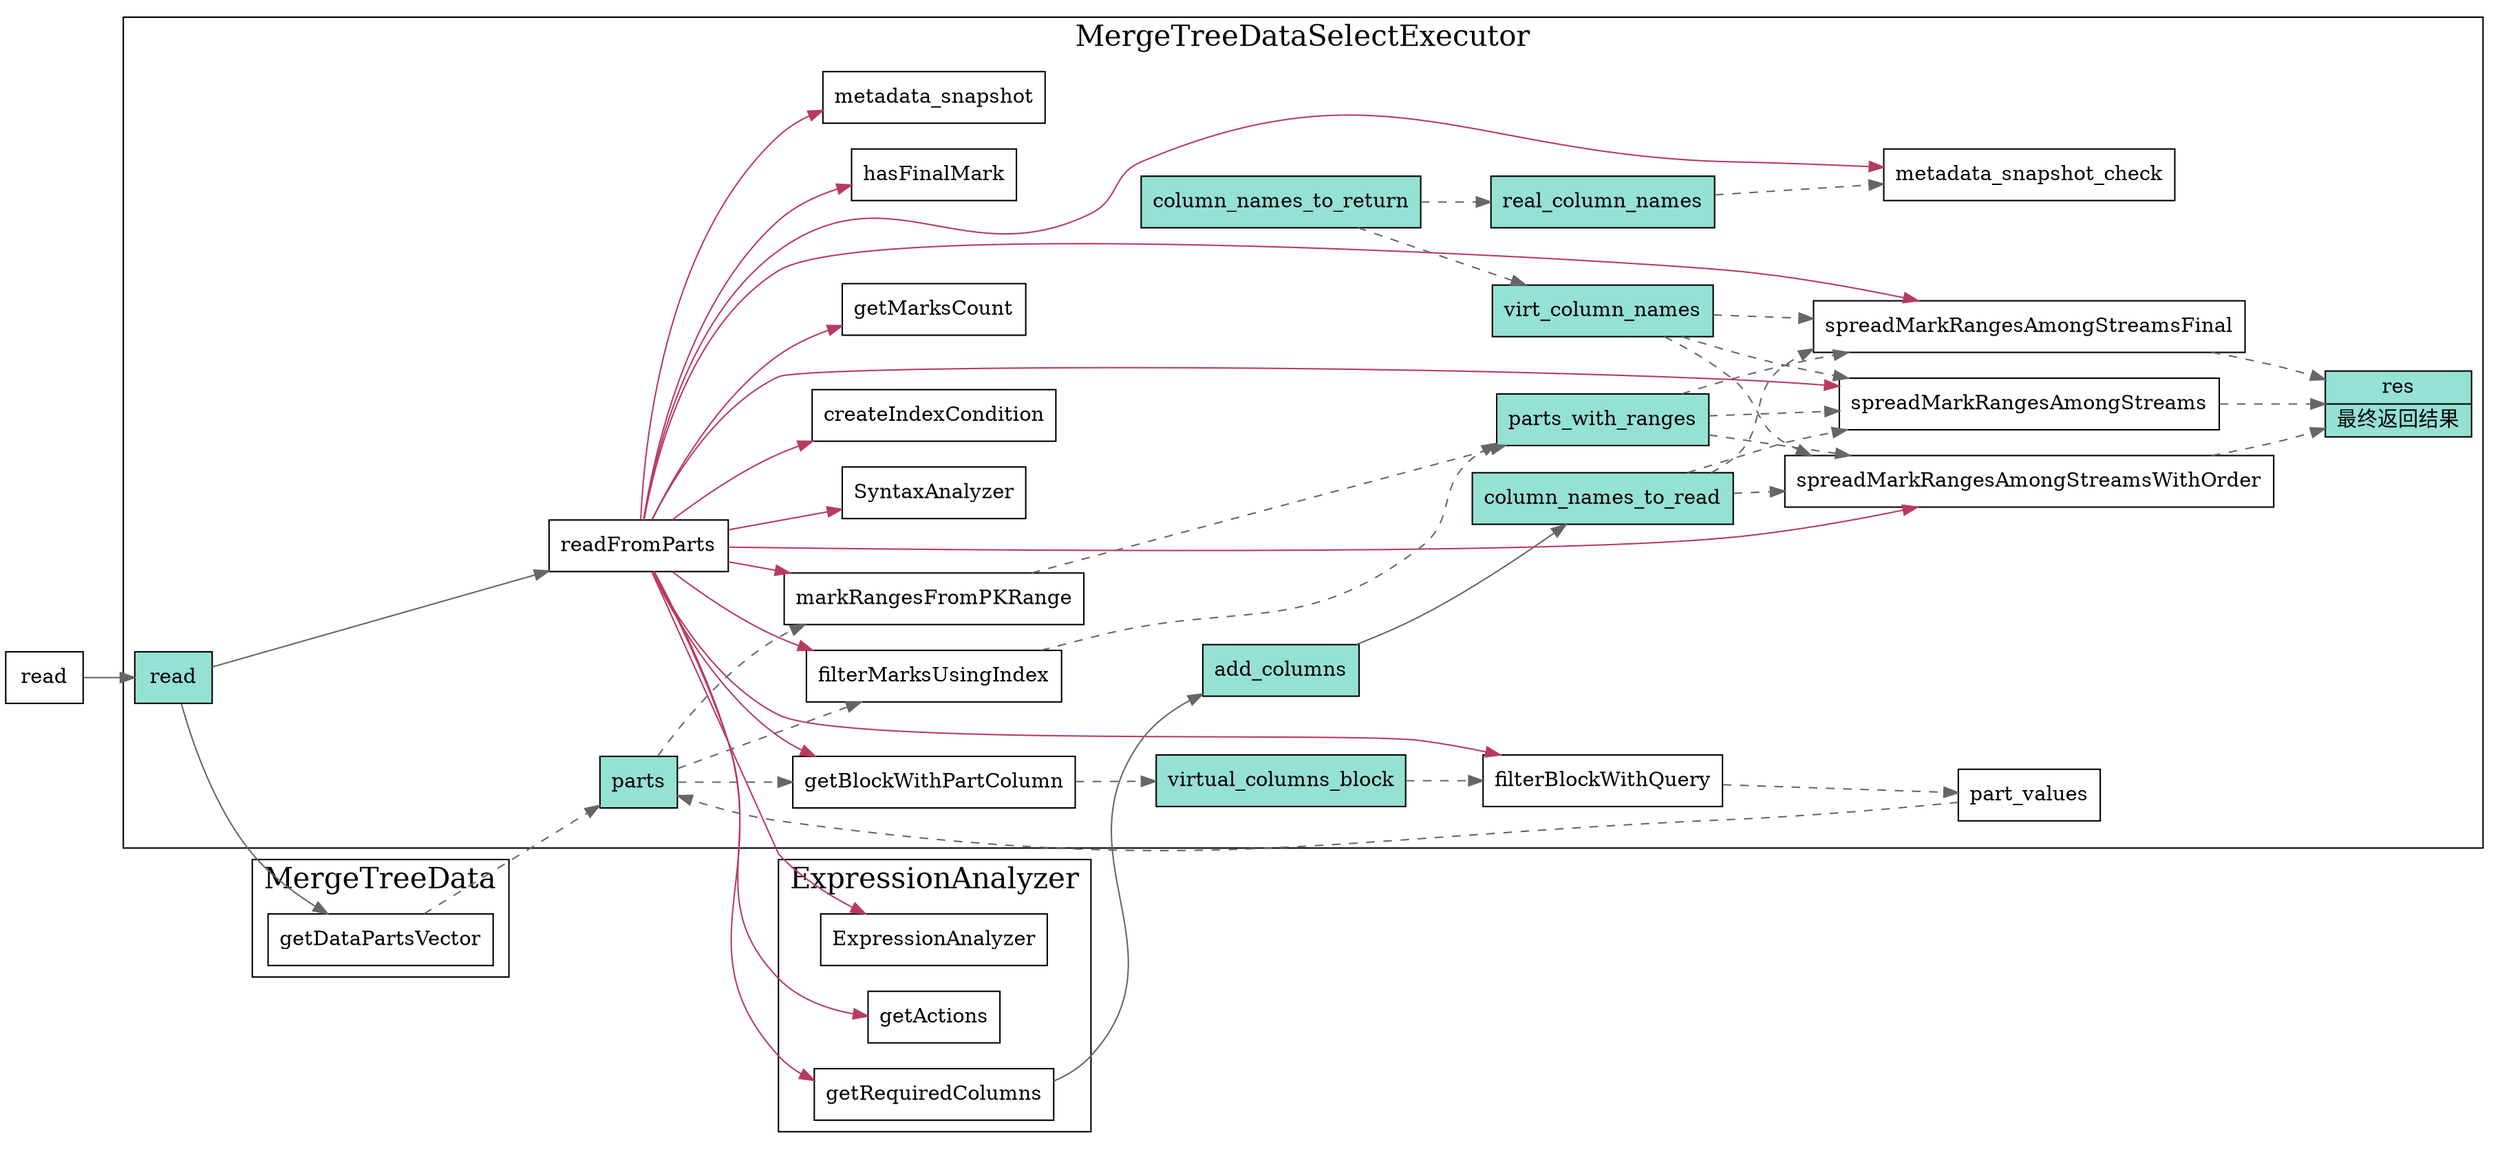 digraph storage_merge_tree_read {
  node[shape=box];
  edge[color=gray40];
  newrank=true;
  rankdir=LR;

  subgraph cluster_ExpressionAnalyzer {
    graph[label="ExpressionAnalyzer";fontsize=20;];
    ExpressionAnalyzer;
    getActions;
    getRequiredColumns;
  }
  subgraph cluster_MergeTreeData {
    graph[label="MergeTreeData";fontsize=20;];
    getDataPartsVector;
    
  }

  subgraph cluster_MergeTreeDataSelectExecutor {
    graph[label="MergeTreeDataSelectExecutor";fontsize=20;];
    // tea records
    node[shape="record"; fillcolor="#95e1d3" style=filled;];
    parts;
    parts_with_ranges;
    res[label="{{res|最终返回结果}}"]
    reader_read[label="read"];
    column_names_to_return;
    virt_column_names;
    real_column_names;
    virtual_columns_block;
    add_columns;
    column_names_to_read;
    node[shape=box;style=stroke;];

    reader_read -> {
      readFromParts;
      getDataPartsVector;
    }
    getRequiredColumns ->  add_columns -> column_names_to_read;

    readFromParts -> {
      metadata_snapshot;
      getBlockWithPartColumn;
      filterBlockWithQuery;
      SyntaxAnalyzer;
      ExpressionAnalyzer;
      getRequiredColumns;
      getActions;
      createIndexCondition;
      markRangesFromPKRange;
      getMarksCount;
      hasFinalMark;
      filterMarksUsingIndex;
      spreadMarkRangesAmongStreamsFinal;
      SyntaxAnalyzer;
      spreadMarkRangesAmongStreamsWithOrder;
      spreadMarkRangesAmongStreams;
      metadata_snapshot_check;
    }[color="#b83b5e"]

    // data flow deps
    edge[style=dashed];
    column_names_to_return -> {
      virt_column_names;
      real_column_names;
    }
    real_column_names -> metadata_snapshot_check;
    getDataPartsVector -> parts;
    parts -> getBlockWithPartColumn -> virtual_columns_block -> filterBlockWithQuery -> part_values -> parts;
    parts -> filterMarksUsingIndex -> parts_with_ranges;
    parts -> markRangesFromPKRange -> parts_with_ranges;
    {
      column_names_to_read;
      virt_column_names
      parts_with_ranges
    } -> {
      spreadMarkRangesAmongStreamsWithOrder;
      spreadMarkRangesAmongStreams;
      spreadMarkRangesAmongStreamsFinal;
    } -> res;
  }

  read -> {
    reader_read;
  }
}
